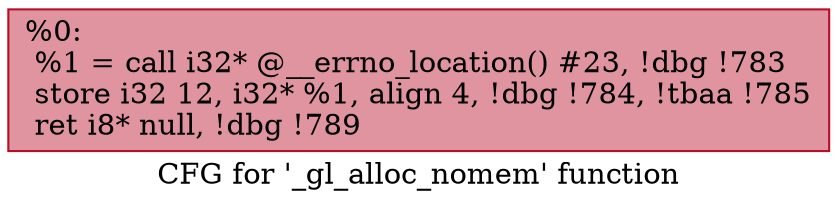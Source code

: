 digraph "CFG for '_gl_alloc_nomem' function" {
	label="CFG for '_gl_alloc_nomem' function";

	Node0x1f85d70 [shape=record,color="#b70d28ff", style=filled, fillcolor="#b70d2870",label="{%0:\l  %1 = call i32* @__errno_location() #23, !dbg !783\l  store i32 12, i32* %1, align 4, !dbg !784, !tbaa !785\l  ret i8* null, !dbg !789\l}"];
}
